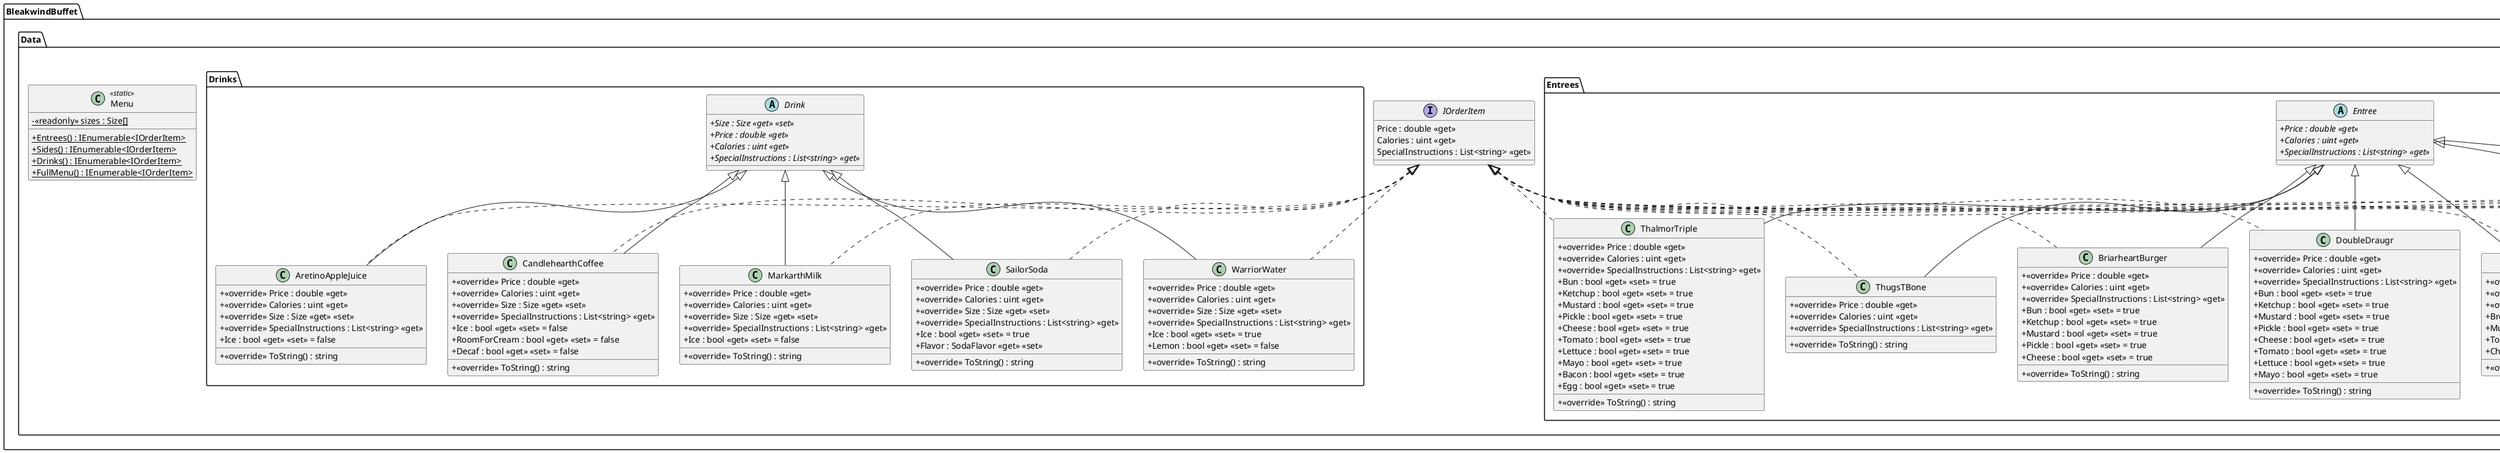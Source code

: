 @startuml

skinparam classAttributeIconSize 0

interface BleakwindBuffet.Data.IOrderItem {
    Price : double <<get>>
    Calories : uint <<get>>
    SpecialInstructions : List<string> <<get>>
}

class BleakwindBuffet.Data.Menu <<static>> {
    - {static} <<readonly>> sizes : Size[]
    + {static} Entrees() : IEnumerable<IOrderItem>
    + {static} Sides() : IEnumerable<IOrderItem>
    + {static} Drinks() : IEnumerable<IOrderItem>
    + {static} FullMenu() : IEnumerable<IOrderItem>
}

class BleakwindBuffet.Data.Drinks.AretinoAppleJuice {
    + <<override>> Price : double <<get>>
    + <<override>> Calories : uint <<get>>
    + <<override>> Size : Size <<get>> <<set>>
    + <<override>> SpecialInstructions : List<string> <<get>>
    + Ice : bool <<get>> <<set>> = false
    + <<override>> ToString() : string
}
BleakwindBuffet.Data.Drinks.Drink<|-- BleakwindBuffet.Data.Drinks.AretinoAppleJuice
BleakwindBuffet.Data.IOrderItem <|.. BleakwindBuffet.Data.Drinks.AretinoAppleJuice

class BleakwindBuffet.Data.Drinks.CandlehearthCoffee {
    + <<override>> Price : double <<get>>
    + <<override>> Calories : uint <<get>>
    + <<override>> Size : Size <<get>> <<set>>
    + <<override>> SpecialInstructions : List<string> <<get>>
    + Ice : bool <<get>> <<set>> = false
    + RoomForCream : bool <<get>> <<set>> = false
    + Decaf : bool <<get>> <<set>> = false
    + <<override>> ToString() : string
}
BleakwindBuffet.Data.Drinks.Drink<|-- BleakwindBuffet.Data.Drinks.CandlehearthCoffee
BleakwindBuffet.Data.IOrderItem <|.. BleakwindBuffet.Data.Drinks.CandlehearthCoffee

abstract class BleakwindBuffet.Data.Drinks.Drink{
    + {abstract} Size : Size <<get>> <<set>>
    + {abstract} Price : double <<get>>
    + {abstract} Calories : uint <<get>>
    + {abstract} SpecialInstructions : List<string> <<get>>
}

class BleakwindBuffet.Data.Drinks.MarkarthMilk {
    + <<override>> Price : double <<get>>
    + <<override>> Calories : uint <<get>>
    + <<override>> Size : Size <<get>> <<set>>
    + <<override>> SpecialInstructions : List<string> <<get>>
    + Ice : bool <<get>> <<set>> = false
    + <<override>> ToString() : string
}
BleakwindBuffet.Data.Drinks.Drink<|-- BleakwindBuffet.Data.Drinks.MarkarthMilk
BleakwindBuffet.Data.IOrderItem <|.. BleakwindBuffet.Data.Drinks.MarkarthMilk

class BleakwindBuffet.Data.Drinks.SailorSoda {
    + <<override>> Price : double <<get>>
    + <<override>> Calories : uint <<get>>
    + <<override>> Size : Size <<get>> <<set>>
    + <<override>> SpecialInstructions : List<string> <<get>>
    + Ice : bool <<get>> <<set>> = true
    + Flavor : SodaFlavor <<get>> <<set>>
    + <<override>> ToString() : string
}
BleakwindBuffet.Data.Drinks.Drink<|-- BleakwindBuffet.Data.Drinks.SailorSoda
BleakwindBuffet.Data.IOrderItem <|.. BleakwindBuffet.Data.Drinks.SailorSoda

class BleakwindBuffet.Data.Drinks.WarriorWater {
    + <<override>> Price : double <<get>>
    + <<override>> Calories : uint <<get>>
    + <<override>> Size : Size <<get>> <<set>>
    + <<override>> SpecialInstructions : List<string> <<get>>
    + Ice : bool <<get>> <<set>> = true
    + Lemon : bool <<get>> <<set>> = false
    + <<override>> ToString() : string
}
BleakwindBuffet.Data.Drinks.Drink<|-- BleakwindBuffet.Data.Drinks.WarriorWater
BleakwindBuffet.Data.IOrderItem <|.. BleakwindBuffet.Data.Drinks.WarriorWater

class BleakwindBuffet.Data.Entrees.BriarheartBurger {
    + <<override>> Price : double <<get>>
    + <<override>> Calories : uint <<get>>
    + <<override>> SpecialInstructions : List<string> <<get>>
    + Bun : bool <<get>> <<set>> = true
    + Ketchup : bool <<get>> <<set>> = true
    + Mustard : bool <<get>> <<set>> = true
    + Pickle : bool <<get>> <<set>> = true
    + Cheese : bool <<get>> <<set>> = true
    + <<override>> ToString() : string
}
BleakwindBuffet.Data.Entrees.Entree<|-- BleakwindBuffet.Data.Entrees.BriarheartBurger
BleakwindBuffet.Data.IOrderItem <|.. BleakwindBuffet.Data.Entrees.BriarheartBurger

class BleakwindBuffet.Data.Entrees.DoubleDraugr {
    + <<override>> Price : double <<get>>
    + <<override>> Calories : uint <<get>>
    + <<override>> SpecialInstructions : List<string> <<get>>
    + Bun : bool <<get>> <<set>> = true
    + Ketchup : bool <<get>> <<set>> = true
    + Mustard : bool <<get>> <<set>> = true
    + Pickle : bool <<get>> <<set>> = true
    + Cheese : bool <<get>> <<set>> = true
    + Tomato : bool <<get>> <<set>> = true
    + Lettuce : bool <<get>> <<set>> = true
    + Mayo : bool <<get>> <<set>> = true
    + <<override>> ToString() : string
}
BleakwindBuffet.Data.Entrees.Entree<|-- BleakwindBuffet.Data.Entrees.DoubleDraugr
BleakwindBuffet.Data.IOrderItem <|.. BleakwindBuffet.Data.Entrees.DoubleDraugr

abstract class BleakwindBuffet.Data.Entrees.Entree{
    + {abstract} Price : double <<get>>
    + {abstract} Calories : uint <<get>>
    + {abstract} SpecialInstructions : List<string> <<get>>
}

class BleakwindBuffet.Data.Entrees.GardenOrcOmelette {
    + <<override>> Price : double <<get>>
    + <<override>> Calories : uint <<get>>
    + <<override>> SpecialInstructions : List<string> <<get>>
    + Broccoli : bool <<get>> <<set>> = true
    + Mushrooms : bool <<get>> <<set>> = true
    + Tomato : bool <<get>> <<set>> = true
    + Cheddar : bool <<get>> <<set>> = true
    + <<override>> ToString() : string
}
BleakwindBuffet.Data.Entrees.Entree<|-- BleakwindBuffet.Data.Entrees.GardenOrcOmelette
BleakwindBuffet.Data.IOrderItem <|.. BleakwindBuffet.Data.Entrees.GardenOrcOmelette

class BleakwindBuffet.Data.Entrees.PhillyPoacher {
    + <<override>> Price : double <<get>>
    + <<override>> Calories : uint <<get>>
    + <<override>> SpecialInstructions : List<string> <<get>>
    + Sirloin : bool <<get>> <<set>> = true
    + Onion : bool <<get>> <<set>> = true
    + Roll : bool <<get>> <<set>> = true
    + <<override>> ToString() : string
}
BleakwindBuffet.Data.Entrees.Entree<|-- BleakwindBuffet.Data.Entrees.PhillyPoacher
BleakwindBuffet.Data.IOrderItem <|.. BleakwindBuffet.Data.Entrees.PhillyPoacher

class BleakwindBuffet.Data.Entrees.SmokehouseSkeleton {
    + <<override>> Price : double <<get>>
    + <<override>> Calories : uint <<get>>
    + <<override>> SpecialInstructions : List<string> <<get>>
    + SausageLink : bool <<get>> <<set>> = true
    + Egg : bool <<get>> <<set>> = true
    + HashBrowns : bool <<get>> <<set>> = true
    + Pancake : bool <<get>> <<set>> = true
    + <<override>> ToString() : string
}
BleakwindBuffet.Data.Entrees.Entree<|-- BleakwindBuffet.Data.Entrees.SmokehouseSkeleton
BleakwindBuffet.Data.IOrderItem <|.. BleakwindBuffet.Data.Entrees.SmokehouseSkeleton

class BleakwindBuffet.Data.Entrees.ThalmorTriple {
    + <<override>> Price : double <<get>>
    + <<override>> Calories : uint <<get>>
    + <<override>> SpecialInstructions : List<string> <<get>>
    + Bun : bool <<get>> <<set>> = true
    + Ketchup : bool <<get>> <<set>> = true
    + Mustard : bool <<get>> <<set>> = true
    + Pickle : bool <<get>> <<set>> = true
    + Cheese : bool <<get>> <<set>> = true
    + Tomato : bool <<get>> <<set>> = true
    + Lettuce : bool <<get>> <<set>> = true
    + Mayo : bool <<get>> <<set>> = true
    + Bacon : bool <<get>> <<set>> = true
    + Egg : bool <<get>> <<set>> = true
    + <<override>> ToString() : string
}
BleakwindBuffet.Data.Entrees.Entree<|-- BleakwindBuffet.Data.Entrees.ThalmorTriple
BleakwindBuffet.Data.IOrderItem <|.. BleakwindBuffet.Data.Entrees.ThalmorTriple

class BleakwindBuffet.Data.Entrees.ThugsTBone {
    + <<override>> Price : double <<get>>
    + <<override>> Calories : uint <<get>>
    + <<override>> SpecialInstructions : List<string> <<get>>
    + <<override>> ToString() : string
}
BleakwindBuffet.Data.Entrees.Entree<|-- BleakwindBuffet.Data.Entrees.ThugsTBone
BleakwindBuffet.Data.IOrderItem <|.. BleakwindBuffet.Data.Entrees.ThugsTBone

enum BleakwindBuffet.Data.Enums.Size {
    Small,
    Medium,
    Large,
}

enum BleakwindBuffet.Data.Enums.SodaFlavor {
    Blackberry,
    Cherry,
    Grapefruit,
    Lemon,
    Peach,
    Watermelon,
}

class BleakwindBuffet.Data.Sides.DragonbornWaffleFries {
    + <<override>> Price : double <<get>>
    + <<override>> Calories : uint <<get>>
    + <<override>> Size : Size <<get>> <<set>>
    + <<override>> SpecialInstructions : List<string> <<get>>
    + <<override>> ToString() : string
}
BleakwindBuffet.Data.Sides.Side <|-- BleakwindBuffet.Data.Sides.DragonbornWaffleFries
BleakwindBuffet.Data.IOrderItem <|.. BleakwindBuffet.Data.Sides.DragonbornWaffleFries

class BleakwindBuffet.Data.Sides.FriedMiraak {
    + <<override>> Price : double <<get>>
    + <<override>> Calories : uint <<get>>
    + <<override>> Size : Size <<get>> <<set>>
    + <<override>> SpecialInstructions : List<string> <<get>>
    + <<override>> ToString() : string
}
BleakwindBuffet.Data.Sides.Side <|-- BleakwindBuffet.Data.Sides.FriedMiraak
BleakwindBuffet.Data.IOrderItem <|.. BleakwindBuffet.Data.Sides.FriedMiraak

class BleakwindBuffet.Data.Sides.MadOtarGrits {
    + <<override>> Price : double <<get>>
    + <<override>> Calories : uint <<get>>
    + <<override>> Size : Size <<get>> <<set>>
    + <<override>> SpecialInstructions : List<string> <<get>>
    + <<override>> ToString() : string
}
BleakwindBuffet.Data.Sides.Side <|-- BleakwindBuffet.Data.Sides.MadOtarGrits
BleakwindBuffet.Data.IOrderItem <|.. BleakwindBuffet.Data.Sides.MadOtarGrits

abstract class BleakwindBuffet.Data.Sides.Side {
    + {abstract} Size : Size <<get>> <<set>>
    + {abstract} Price : double <<get>>
    + {abstract} Calories : uint <<get>>
    + {abstract} SpecialInstructions : List<string> <<get>>
}

class BleakwindBuffet.Data.Sides.VokunSalad {
    + <<override>> Price : double <<get>>
    + <<override>> Calories : uint <<get>>
    + <<override>> Size : Size <<get>> <<set>>
    + <<override>> SpecialInstructions : List<string> <<get>>
    + <<override>> ToString() : string
}
BleakwindBuffet.Data.Sides.Side <|-- BleakwindBuffet.Data.Sides.VokunSalad
BleakwindBuffet.Data.IOrderItem <|.. BleakwindBuffet.Data.Sides.VokunSalad

@enduml

